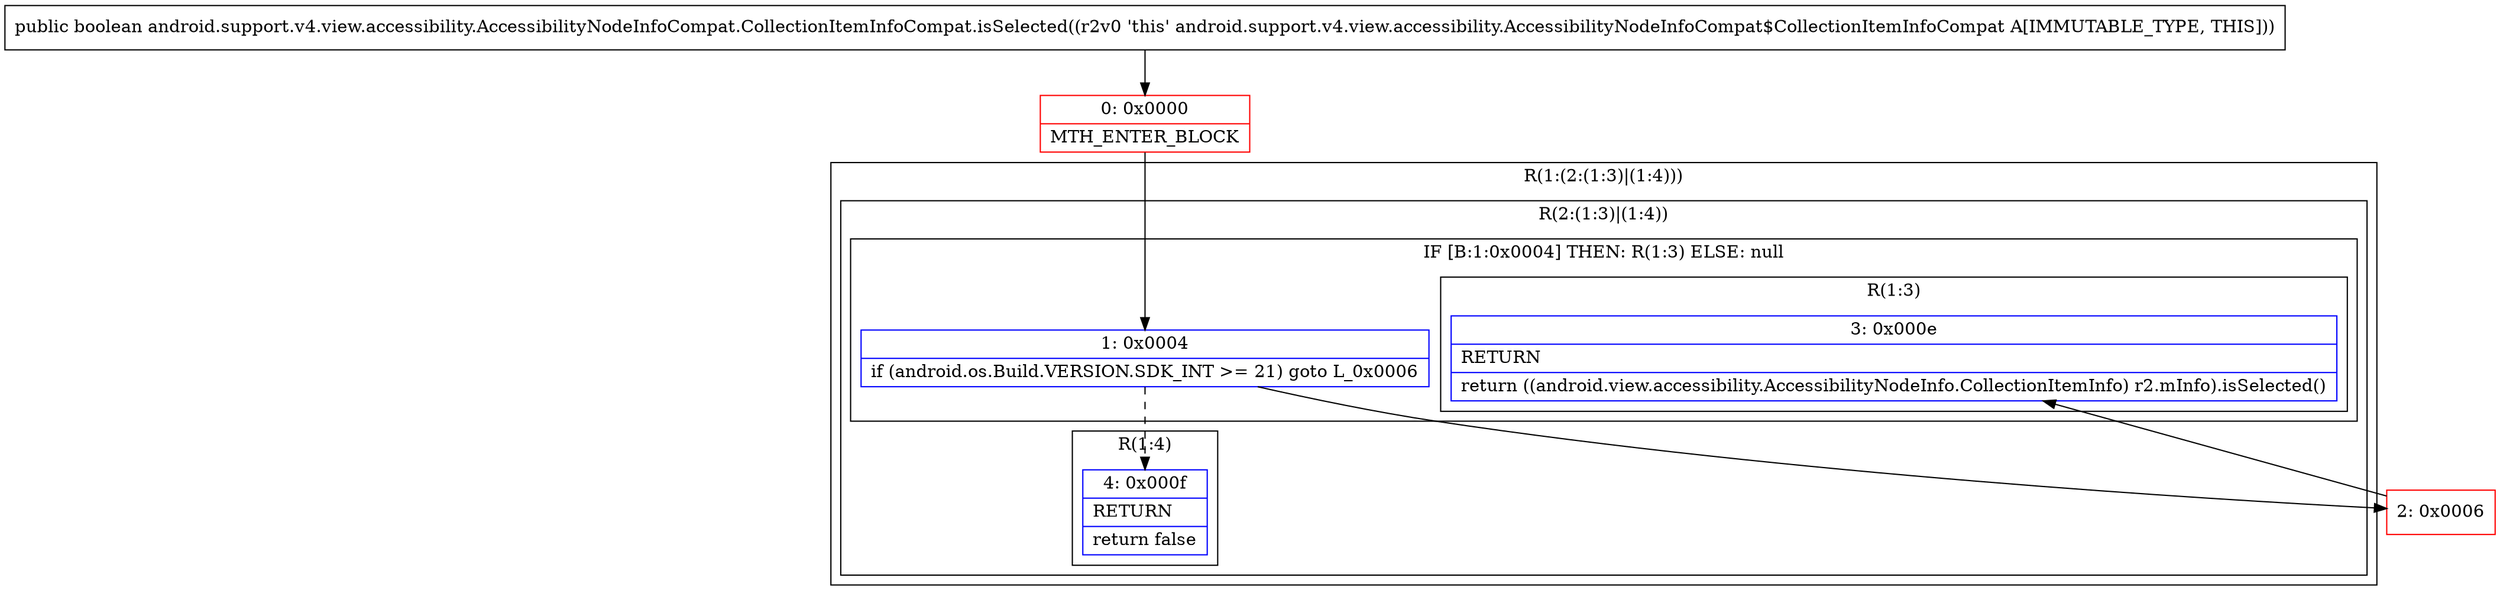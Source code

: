 digraph "CFG forandroid.support.v4.view.accessibility.AccessibilityNodeInfoCompat.CollectionItemInfoCompat.isSelected()Z" {
subgraph cluster_Region_733625247 {
label = "R(1:(2:(1:3)|(1:4)))";
node [shape=record,color=blue];
subgraph cluster_Region_663216762 {
label = "R(2:(1:3)|(1:4))";
node [shape=record,color=blue];
subgraph cluster_IfRegion_1999168760 {
label = "IF [B:1:0x0004] THEN: R(1:3) ELSE: null";
node [shape=record,color=blue];
Node_1 [shape=record,label="{1\:\ 0x0004|if (android.os.Build.VERSION.SDK_INT \>= 21) goto L_0x0006\l}"];
subgraph cluster_Region_1188451446 {
label = "R(1:3)";
node [shape=record,color=blue];
Node_3 [shape=record,label="{3\:\ 0x000e|RETURN\l|return ((android.view.accessibility.AccessibilityNodeInfo.CollectionItemInfo) r2.mInfo).isSelected()\l}"];
}
}
subgraph cluster_Region_1011546608 {
label = "R(1:4)";
node [shape=record,color=blue];
Node_4 [shape=record,label="{4\:\ 0x000f|RETURN\l|return false\l}"];
}
}
}
Node_0 [shape=record,color=red,label="{0\:\ 0x0000|MTH_ENTER_BLOCK\l}"];
Node_2 [shape=record,color=red,label="{2\:\ 0x0006}"];
MethodNode[shape=record,label="{public boolean android.support.v4.view.accessibility.AccessibilityNodeInfoCompat.CollectionItemInfoCompat.isSelected((r2v0 'this' android.support.v4.view.accessibility.AccessibilityNodeInfoCompat$CollectionItemInfoCompat A[IMMUTABLE_TYPE, THIS])) }"];
MethodNode -> Node_0;
Node_1 -> Node_2;
Node_1 -> Node_4[style=dashed];
Node_0 -> Node_1;
Node_2 -> Node_3;
}

